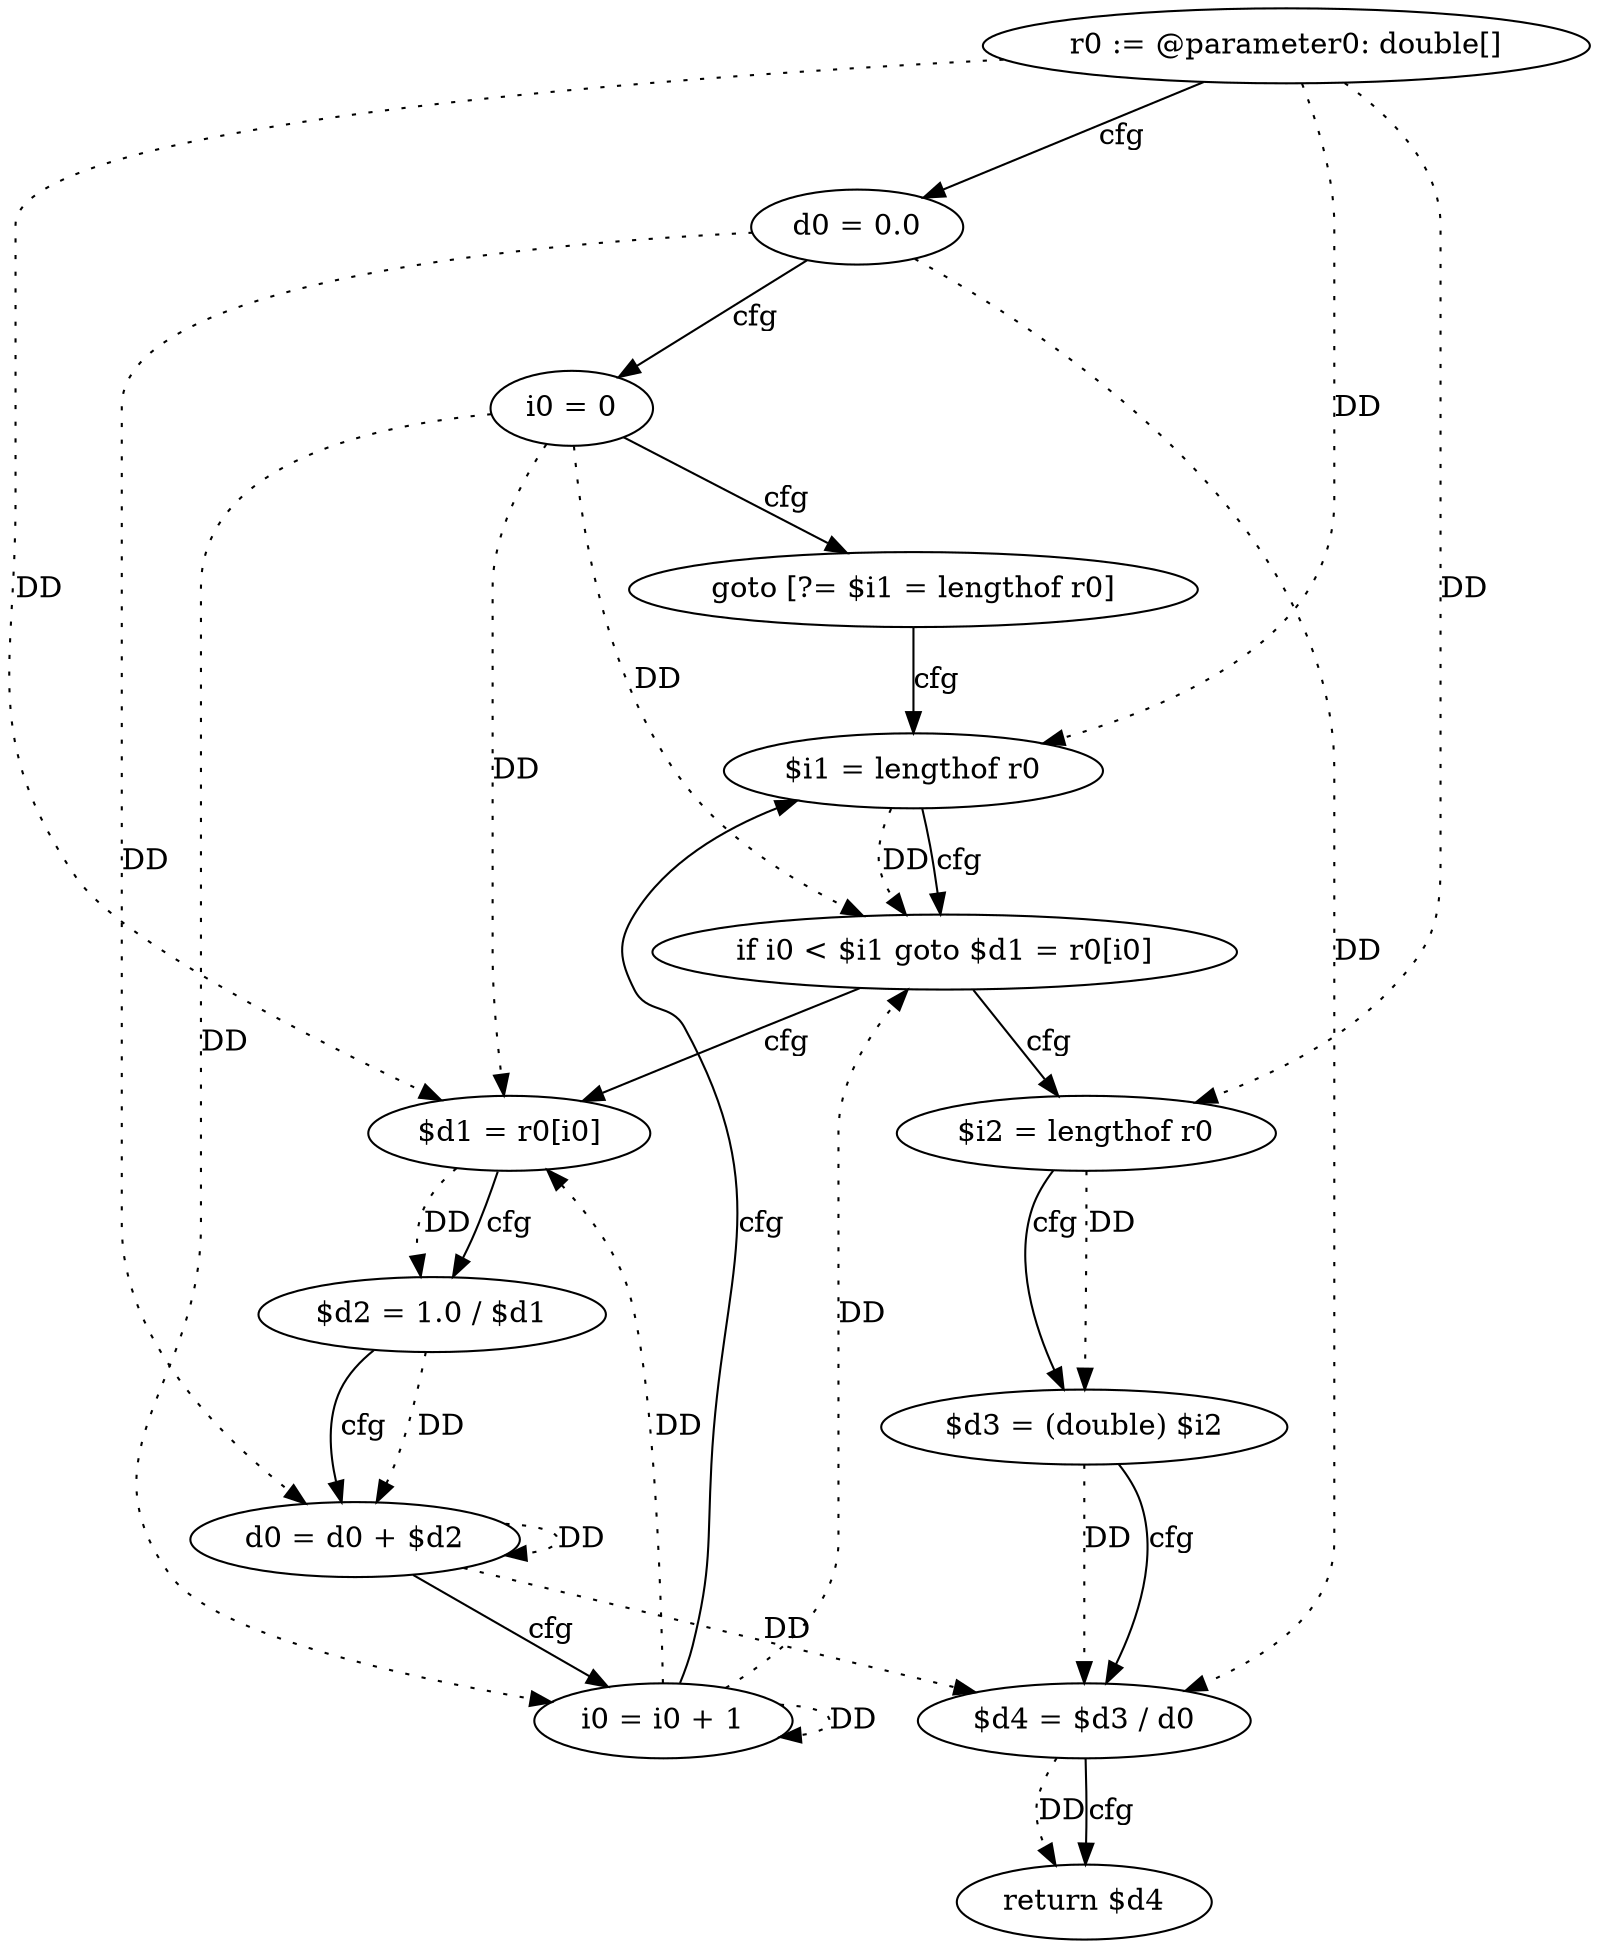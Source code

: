 digraph "harmonicMean" {
    "0" [label="r0 := @parameter0: double[]",];
    "1" [label="d0 = 0.0",];
    "2" [label="i0 = 0",];
    "3" [label="goto [?= $i1 = lengthof r0]",];
    "4" [label="$d1 = r0[i0]",];
    "5" [label="$d2 = 1.0 / $d1",];
    "6" [label="d0 = d0 + $d2",];
    "7" [label="i0 = i0 + 1",];
    "8" [label="$i1 = lengthof r0",];
    "9" [label="if i0 < $i1 goto $d1 = r0[i0]",];
    "10" [label="$i2 = lengthof r0",];
    "11" [label="$d3 = (double) $i2",];
    "12" [label="$d4 = $d3 / d0",];
    "13" [label="return $d4",];
    "0"->"4" [label="DD",style=dotted,];
    "0"->"8" [label="DD",style=dotted,];
    "0"->"10" [label="DD",style=dotted,];
    "1"->"6" [label="DD",style=dotted,];
    "1"->"12" [label="DD",style=dotted,];
    "2"->"4" [label="DD",style=dotted,];
    "2"->"7" [label="DD",style=dotted,];
    "2"->"9" [label="DD",style=dotted,];
    "4"->"5" [label="DD",style=dotted,];
    "5"->"6" [label="DD",style=dotted,];
    "6"->"6" [label="DD",style=dotted,];
    "6"->"12" [label="DD",style=dotted,];
    "7"->"4" [label="DD",style=dotted,];
    "7"->"7" [label="DD",style=dotted,];
    "7"->"9" [label="DD",style=dotted,];
    "8"->"9" [label="DD",style=dotted,];
    "10"->"11" [label="DD",style=dotted,];
    "11"->"12" [label="DD",style=dotted,];
    "12"->"13" [label="DD",style=dotted,];
    "0"->"1" [label="cfg",];
    "1"->"2" [label="cfg",];
    "2"->"3" [label="cfg",];
    "3"->"8" [label="cfg",];
    "4"->"5" [label="cfg",];
    "5"->"6" [label="cfg",];
    "6"->"7" [label="cfg",];
    "7"->"8" [label="cfg",];
    "8"->"9" [label="cfg",];
    "9"->"10" [label="cfg",];
    "9"->"4" [label="cfg",];
    "10"->"11" [label="cfg",];
    "11"->"12" [label="cfg",];
    "12"->"13" [label="cfg",];
}
